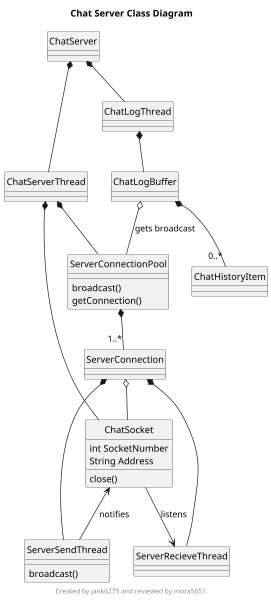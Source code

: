 @startuml
scale max 800*600
title Chat Server Class Diagram
footer 
Created by jank6275 and reviewed by mora5651.
endfooter
hide circle

ChatServer *-- ChatServerThread
ChatServer *-- ChatLogThread

ChatServerThread *-- ServerConnectionPool
ChatServerThread *-- ChatSocket

ChatLogThread *-- ChatLogBuffer
ChatLogBuffer *--"0..*" ChatHistoryItem
ChatLogBuffer o-- ServerConnectionPool : gets broadcast

ServerConnectionPool *--"1..*" ServerConnection
ServerConnection *-- ServerSendThread
ServerConnection *-- ServerRecieveThread
ServerConnection o-- ChatSocket

ChatSocket <-- ServerSendThread : notifies
ChatSocket --> ServerRecieveThread : listens

class ChatSocket {
    int SocketNumber
    String Address
    close()
}

class ServerConnectionPool {
    broadcast()
    getConnection()
}

class ServerSendThread {
    broadcast()
}

@enduml
